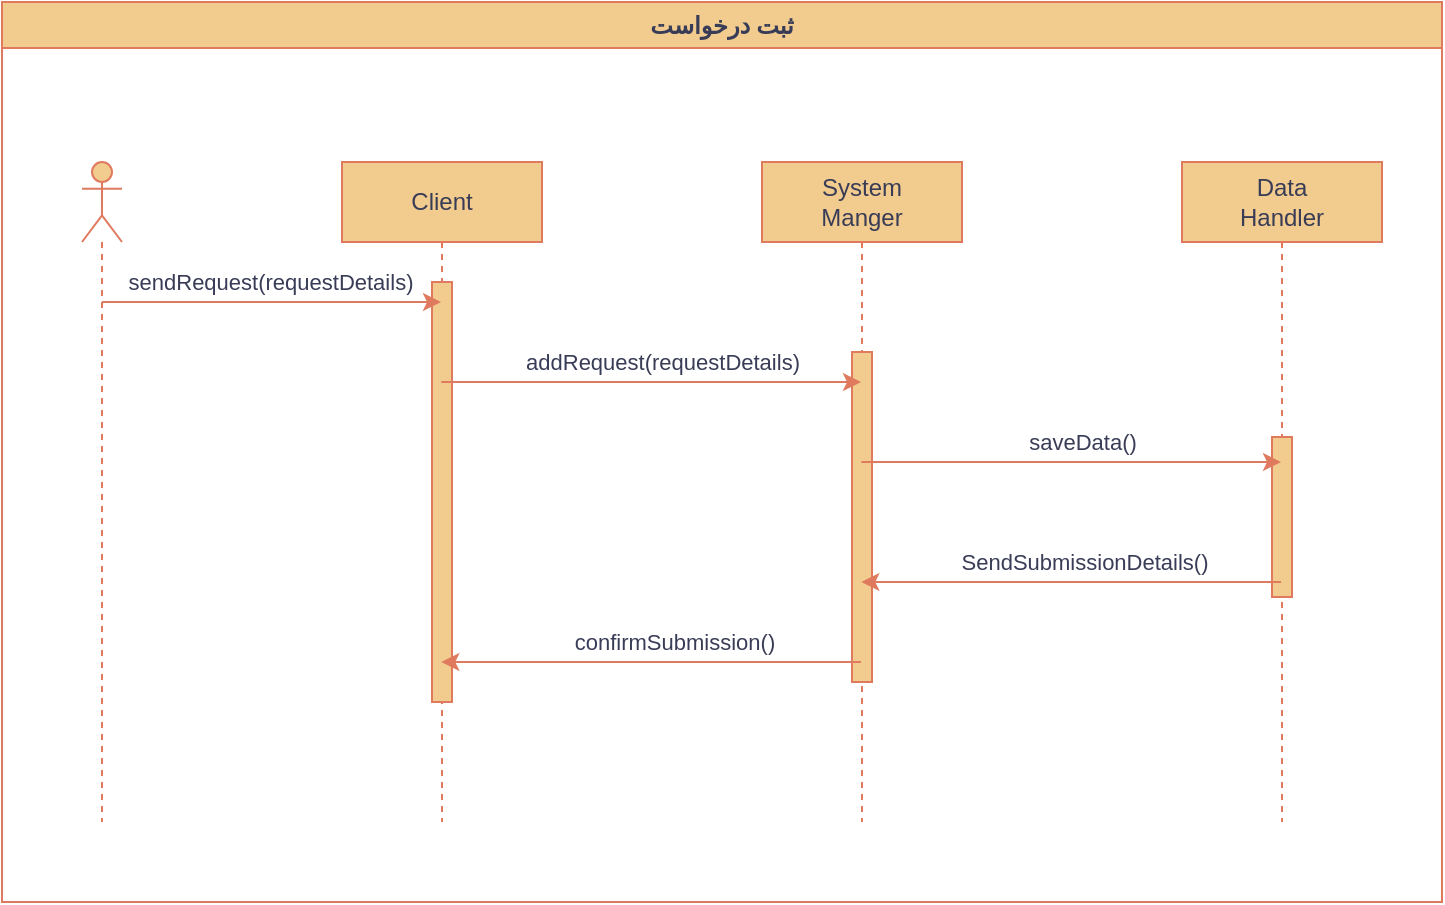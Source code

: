 <mxfile version="26.0.5" pages="3">
  <diagram name="Page-1" id="P5An86bhmq9kO7vAwXX3">
    <mxGraphModel dx="1221" dy="818" grid="1" gridSize="10" guides="1" tooltips="1" connect="1" arrows="1" fold="1" page="1" pageScale="1" pageWidth="850" pageHeight="1100" background="none" math="0" shadow="0" adaptiveColors="auto">
      <root>
        <mxCell id="0" />
        <mxCell id="1" parent="0" />
        <mxCell id="5TeGuhc-esVz1vt5C5Wg-3" value="Client" style="shape=umlLifeline;perimeter=lifelinePerimeter;whiteSpace=wrap;html=1;container=1;dropTarget=0;collapsible=0;recursiveResize=0;outlineConnect=0;portConstraint=eastwest;newEdgeStyle={&quot;edgeStyle&quot;:&quot;elbowEdgeStyle&quot;,&quot;elbow&quot;:&quot;vertical&quot;,&quot;curved&quot;:0,&quot;rounded&quot;:0};labelBackgroundColor=none;fillColor=#F2CC8F;strokeColor=#E07A5F;fontColor=#393C56;" vertex="1" parent="1">
          <mxGeometry x="230" y="240" width="100" height="330" as="geometry" />
        </mxCell>
        <mxCell id="5TeGuhc-esVz1vt5C5Wg-17" value="" style="html=1;points=[[0,0,0,0,5],[0,1,0,0,-5],[1,0,0,0,5],[1,1,0,0,-5]];perimeter=orthogonalPerimeter;outlineConnect=0;targetShapes=umlLifeline;portConstraint=eastwest;newEdgeStyle={&quot;curved&quot;:0,&quot;rounded&quot;:0};labelBackgroundColor=none;fillColor=#F2CC8F;strokeColor=#E07A5F;fontColor=#393C56;" vertex="1" parent="5TeGuhc-esVz1vt5C5Wg-3">
          <mxGeometry x="45" y="60" width="10" height="210" as="geometry" />
        </mxCell>
        <mxCell id="5TeGuhc-esVz1vt5C5Wg-4" value="" style="shape=umlLifeline;perimeter=lifelinePerimeter;whiteSpace=wrap;html=1;container=1;dropTarget=0;collapsible=0;recursiveResize=0;outlineConnect=0;portConstraint=eastwest;newEdgeStyle={&quot;curved&quot;:0,&quot;rounded&quot;:0};participant=umlActor;labelBackgroundColor=none;fillColor=#F2CC8F;strokeColor=#E07A5F;fontColor=#393C56;" vertex="1" parent="1">
          <mxGeometry x="100" y="240" width="20" height="330" as="geometry" />
        </mxCell>
        <mxCell id="5TeGuhc-esVz1vt5C5Wg-5" value="" style="endArrow=classic;html=1;rounded=0;labelBackgroundColor=none;fontColor=default;strokeColor=#E07A5F;" edge="1" parent="1" source="5TeGuhc-esVz1vt5C5Wg-4" target="5TeGuhc-esVz1vt5C5Wg-3">
          <mxGeometry width="50" height="50" relative="1" as="geometry">
            <mxPoint x="320" y="330" as="sourcePoint" />
            <mxPoint x="370" y="280" as="targetPoint" />
            <Array as="points">
              <mxPoint x="160" y="310" />
            </Array>
          </mxGeometry>
        </mxCell>
        <mxCell id="5TeGuhc-esVz1vt5C5Wg-6" value="sendRequest(requestDetails)" style="edgeLabel;html=1;align=center;verticalAlign=middle;resizable=0;points=[];labelBackgroundColor=none;fontColor=#393C56;" vertex="1" connectable="0" parent="5TeGuhc-esVz1vt5C5Wg-5">
          <mxGeometry x="0.243" relative="1" as="geometry">
            <mxPoint x="-22" y="-10" as="offset" />
          </mxGeometry>
        </mxCell>
        <mxCell id="5TeGuhc-esVz1vt5C5Wg-7" value="&lt;div&gt;System&lt;/div&gt;&lt;div&gt;Manger&lt;br&gt;&lt;/div&gt;" style="shape=umlLifeline;perimeter=lifelinePerimeter;whiteSpace=wrap;html=1;container=1;dropTarget=0;collapsible=0;recursiveResize=0;outlineConnect=0;portConstraint=eastwest;newEdgeStyle={&quot;edgeStyle&quot;:&quot;elbowEdgeStyle&quot;,&quot;elbow&quot;:&quot;vertical&quot;,&quot;curved&quot;:0,&quot;rounded&quot;:0};labelBackgroundColor=none;fillColor=#F2CC8F;strokeColor=#E07A5F;fontColor=#393C56;" vertex="1" parent="1">
          <mxGeometry x="440" y="240" width="100" height="330" as="geometry" />
        </mxCell>
        <mxCell id="5TeGuhc-esVz1vt5C5Wg-18" value="" style="html=1;points=[[0,0,0,0,5],[0,1,0,0,-5],[1,0,0,0,5],[1,1,0,0,-5]];perimeter=orthogonalPerimeter;outlineConnect=0;targetShapes=umlLifeline;portConstraint=eastwest;newEdgeStyle={&quot;curved&quot;:0,&quot;rounded&quot;:0};labelBackgroundColor=none;fillColor=#F2CC8F;strokeColor=#E07A5F;fontColor=#393C56;" vertex="1" parent="5TeGuhc-esVz1vt5C5Wg-7">
          <mxGeometry x="45" y="95" width="10" height="165" as="geometry" />
        </mxCell>
        <mxCell id="5TeGuhc-esVz1vt5C5Wg-8" value="" style="endArrow=classic;html=1;rounded=0;labelBackgroundColor=none;fontColor=default;strokeColor=#E07A5F;" edge="1" parent="1">
          <mxGeometry width="50" height="50" relative="1" as="geometry">
            <mxPoint x="279.667" y="350" as="sourcePoint" />
            <mxPoint x="489.5" y="350" as="targetPoint" />
          </mxGeometry>
        </mxCell>
        <mxCell id="5TeGuhc-esVz1vt5C5Wg-9" value="addRequest(requestDetails)" style="edgeLabel;html=1;align=center;verticalAlign=middle;resizable=0;points=[];labelBackgroundColor=none;fontColor=#393C56;" vertex="1" connectable="0" parent="5TeGuhc-esVz1vt5C5Wg-8">
          <mxGeometry x="-0.009" y="-4" relative="1" as="geometry">
            <mxPoint x="6" y="-14" as="offset" />
          </mxGeometry>
        </mxCell>
        <mxCell id="5TeGuhc-esVz1vt5C5Wg-10" value="&lt;div&gt;Data&lt;/div&gt;&lt;div&gt;Handler&lt;br&gt;&lt;/div&gt;" style="shape=umlLifeline;perimeter=lifelinePerimeter;whiteSpace=wrap;html=1;container=1;dropTarget=0;collapsible=0;recursiveResize=0;outlineConnect=0;portConstraint=eastwest;newEdgeStyle={&quot;edgeStyle&quot;:&quot;elbowEdgeStyle&quot;,&quot;elbow&quot;:&quot;vertical&quot;,&quot;curved&quot;:0,&quot;rounded&quot;:0};labelBackgroundColor=none;fillColor=#F2CC8F;strokeColor=#E07A5F;fontColor=#393C56;" vertex="1" parent="1">
          <mxGeometry x="650" y="240" width="100" height="330" as="geometry" />
        </mxCell>
        <mxCell id="5TeGuhc-esVz1vt5C5Wg-21" value="" style="html=1;points=[[0,0,0,0,5],[0,1,0,0,-5],[1,0,0,0,5],[1,1,0,0,-5]];perimeter=orthogonalPerimeter;outlineConnect=0;targetShapes=umlLifeline;portConstraint=eastwest;newEdgeStyle={&quot;curved&quot;:0,&quot;rounded&quot;:0};labelBackgroundColor=none;fillColor=#F2CC8F;strokeColor=#E07A5F;fontColor=#393C56;" vertex="1" parent="5TeGuhc-esVz1vt5C5Wg-10">
          <mxGeometry x="45" y="137.5" width="10" height="80" as="geometry" />
        </mxCell>
        <mxCell id="5TeGuhc-esVz1vt5C5Wg-12" value="" style="endArrow=classic;html=1;rounded=0;labelBackgroundColor=none;fontColor=default;strokeColor=#E07A5F;" edge="1" parent="1">
          <mxGeometry width="50" height="50" relative="1" as="geometry">
            <mxPoint x="489.667" y="390" as="sourcePoint" />
            <mxPoint x="699.5" y="390" as="targetPoint" />
          </mxGeometry>
        </mxCell>
        <mxCell id="5TeGuhc-esVz1vt5C5Wg-13" value="saveData()" style="edgeLabel;html=1;align=center;verticalAlign=middle;resizable=0;points=[];labelBackgroundColor=none;fontColor=#393C56;" vertex="1" connectable="0" parent="5TeGuhc-esVz1vt5C5Wg-12">
          <mxGeometry x="-0.35" relative="1" as="geometry">
            <mxPoint x="42" y="-10" as="offset" />
          </mxGeometry>
        </mxCell>
        <mxCell id="5TeGuhc-esVz1vt5C5Wg-15" value="" style="endArrow=classic;html=1;rounded=0;labelBackgroundColor=none;fontColor=default;strokeColor=#E07A5F;" edge="1" parent="1">
          <mxGeometry width="50" height="50" relative="1" as="geometry">
            <mxPoint x="489.5" y="490" as="sourcePoint" />
            <mxPoint x="279.667" y="490" as="targetPoint" />
          </mxGeometry>
        </mxCell>
        <mxCell id="5TeGuhc-esVz1vt5C5Wg-16" value="confirmSubmission()" style="edgeLabel;html=1;align=center;verticalAlign=middle;resizable=0;points=[];labelBackgroundColor=none;fontColor=#393C56;" vertex="1" connectable="0" parent="5TeGuhc-esVz1vt5C5Wg-15">
          <mxGeometry x="-0.102" y="2" relative="1" as="geometry">
            <mxPoint y="-12" as="offset" />
          </mxGeometry>
        </mxCell>
        <mxCell id="5TeGuhc-esVz1vt5C5Wg-19" value="" style="endArrow=classic;html=1;rounded=0;labelBackgroundColor=none;fontColor=default;strokeColor=#E07A5F;" edge="1" parent="1">
          <mxGeometry width="50" height="50" relative="1" as="geometry">
            <mxPoint x="699.5" y="450" as="sourcePoint" />
            <mxPoint x="489.667" y="450" as="targetPoint" />
          </mxGeometry>
        </mxCell>
        <mxCell id="5TeGuhc-esVz1vt5C5Wg-20" value="SendSubmissionDetails()" style="edgeLabel;html=1;align=center;verticalAlign=middle;resizable=0;points=[];labelBackgroundColor=none;fontColor=#393C56;" vertex="1" connectable="0" parent="5TeGuhc-esVz1vt5C5Wg-19">
          <mxGeometry x="-0.095" y="3" relative="1" as="geometry">
            <mxPoint x="-4" y="-13" as="offset" />
          </mxGeometry>
        </mxCell>
        <mxCell id="5TeGuhc-esVz1vt5C5Wg-22" value="&lt;font data-font-src=&quot;https://fonts.googleapis.com/css?family=Vazirmatn&quot; face=&quot;Vazirmatn&quot;&gt;ثبت درخواست&lt;br&gt;&lt;/font&gt;" style="swimlane;whiteSpace=wrap;html=1;labelBackgroundColor=none;fillColor=#F2CC8F;strokeColor=#E07A5F;fontColor=#393C56;" vertex="1" parent="1">
          <mxGeometry x="60" y="160" width="720" height="450" as="geometry" />
        </mxCell>
      </root>
    </mxGraphModel>
  </diagram>
  <diagram id="CgJptpYGcHcfAVrDYGNF" name="Page-2">
    <mxGraphModel dx="3597" dy="2450" grid="1" gridSize="10" guides="1" tooltips="1" connect="1" arrows="1" fold="1" page="1" pageScale="1" pageWidth="850" pageHeight="1100" math="0" shadow="0">
      <root>
        <mxCell id="0" />
        <mxCell id="1" parent="0" />
        <mxCell id="Ik3z233nA-b7LlfOSzA3-1" value="Client" style="shape=umlLifeline;perimeter=lifelinePerimeter;whiteSpace=wrap;html=1;container=1;dropTarget=0;collapsible=0;recursiveResize=0;outlineConnect=0;portConstraint=eastwest;newEdgeStyle={&quot;edgeStyle&quot;:&quot;elbowEdgeStyle&quot;,&quot;elbow&quot;:&quot;vertical&quot;,&quot;curved&quot;:0,&quot;rounded&quot;:0};labelBackgroundColor=none;fillColor=#F2CC8F;strokeColor=#E07A5F;fontColor=#393C56;" vertex="1" parent="1">
          <mxGeometry x="560" y="250" width="100" height="330" as="geometry" />
        </mxCell>
        <mxCell id="U7vcVs04AaiKsD-blch1-15" value="" style="html=1;points=[[0,0,0,0,5],[0,1,0,0,-5],[1,0,0,0,5],[1,1,0,0,-5]];perimeter=orthogonalPerimeter;outlineConnect=0;targetShapes=umlLifeline;portConstraint=eastwest;newEdgeStyle={&quot;curved&quot;:0,&quot;rounded&quot;:0};strokeColor=#E07A5F;fontColor=#393C56;fillColor=#F2CC8F;" vertex="1" parent="Ik3z233nA-b7LlfOSzA3-1">
          <mxGeometry x="45" y="60" width="10" height="260" as="geometry" />
        </mxCell>
        <mxCell id="Ik3z233nA-b7LlfOSzA3-3" value="" style="shape=umlLifeline;perimeter=lifelinePerimeter;whiteSpace=wrap;html=1;container=1;dropTarget=0;collapsible=0;recursiveResize=0;outlineConnect=0;portConstraint=eastwest;newEdgeStyle={&quot;curved&quot;:0,&quot;rounded&quot;:0};participant=umlActor;labelBackgroundColor=none;fillColor=#F2CC8F;strokeColor=#E07A5F;fontColor=#393C56;" vertex="1" parent="1">
          <mxGeometry x="430" y="250" width="20" height="330" as="geometry" />
        </mxCell>
        <mxCell id="Ik3z233nA-b7LlfOSzA3-6" value="&lt;div&gt;System&lt;/div&gt;&lt;div&gt;Manger&lt;br&gt;&lt;/div&gt;" style="shape=umlLifeline;perimeter=lifelinePerimeter;whiteSpace=wrap;html=1;container=1;dropTarget=0;collapsible=0;recursiveResize=0;outlineConnect=0;portConstraint=eastwest;newEdgeStyle={&quot;edgeStyle&quot;:&quot;elbowEdgeStyle&quot;,&quot;elbow&quot;:&quot;vertical&quot;,&quot;curved&quot;:0,&quot;rounded&quot;:0};labelBackgroundColor=none;fillColor=#F2CC8F;strokeColor=#E07A5F;fontColor=#393C56;" vertex="1" parent="1">
          <mxGeometry x="770" y="250" width="100" height="330" as="geometry" />
        </mxCell>
        <mxCell id="U7vcVs04AaiKsD-blch1-16" value="" style="html=1;points=[[0,0,0,0,5],[0,1,0,0,-5],[1,0,0,0,5],[1,1,0,0,-5]];perimeter=orthogonalPerimeter;outlineConnect=0;targetShapes=umlLifeline;portConstraint=eastwest;newEdgeStyle={&quot;curved&quot;:0,&quot;rounded&quot;:0};strokeColor=#E07A5F;fontColor=#393C56;fillColor=#F2CC8F;" vertex="1" parent="Ik3z233nA-b7LlfOSzA3-6">
          <mxGeometry x="45" y="100" width="10" height="220" as="geometry" />
        </mxCell>
        <mxCell id="Ik3z233nA-b7LlfOSzA3-10" value="&lt;div&gt;Data&lt;/div&gt;&lt;div&gt;Handler&lt;br&gt;&lt;/div&gt;" style="shape=umlLifeline;perimeter=lifelinePerimeter;whiteSpace=wrap;html=1;container=1;dropTarget=0;collapsible=0;recursiveResize=0;outlineConnect=0;portConstraint=eastwest;newEdgeStyle={&quot;edgeStyle&quot;:&quot;elbowEdgeStyle&quot;,&quot;elbow&quot;:&quot;vertical&quot;,&quot;curved&quot;:0,&quot;rounded&quot;:0};labelBackgroundColor=none;fillColor=#F2CC8F;strokeColor=#E07A5F;fontColor=#393C56;" vertex="1" parent="1">
          <mxGeometry x="980" y="250" width="100" height="330" as="geometry" />
        </mxCell>
        <mxCell id="U7vcVs04AaiKsD-blch1-17" value="" style="html=1;points=[[0,0,0,0,5],[0,1,0,0,-5],[1,0,0,0,5],[1,1,0,0,-5]];perimeter=orthogonalPerimeter;outlineConnect=0;targetShapes=umlLifeline;portConstraint=eastwest;newEdgeStyle={&quot;curved&quot;:0,&quot;rounded&quot;:0};strokeColor=#E07A5F;fontColor=#393C56;fillColor=#F2CC8F;" vertex="1" parent="Ik3z233nA-b7LlfOSzA3-10">
          <mxGeometry x="45" y="150" width="10" height="70" as="geometry" />
        </mxCell>
        <mxCell id="Ik3z233nA-b7LlfOSzA3-18" value="&lt;font face=&quot;Vazirmatn&quot;&gt;امتیاز و نظردادن به عملکرد درخواست&lt;/font&gt;" style="swimlane;whiteSpace=wrap;html=1;labelBackgroundColor=none;fillColor=#F2CC8F;strokeColor=#E07A5F;fontColor=#393C56;" vertex="1" parent="1">
          <mxGeometry x="390" y="170" width="920" height="450" as="geometry" />
        </mxCell>
        <mxCell id="Ik3z233nA-b7LlfOSzA3-19" value="Manager" style="shape=umlLifeline;perimeter=lifelinePerimeter;whiteSpace=wrap;html=1;container=1;dropTarget=0;collapsible=0;recursiveResize=0;outlineConnect=0;portConstraint=eastwest;newEdgeStyle={&quot;edgeStyle&quot;:&quot;elbowEdgeStyle&quot;,&quot;elbow&quot;:&quot;vertical&quot;,&quot;curved&quot;:0,&quot;rounded&quot;:0};labelBackgroundColor=none;fillColor=#F2CC8F;strokeColor=#E07A5F;fontColor=#393C56;" vertex="1" parent="Ik3z233nA-b7LlfOSzA3-18">
          <mxGeometry x="800" y="80" width="100" height="330" as="geometry" />
        </mxCell>
        <mxCell id="U7vcVs04AaiKsD-blch1-19" value="" style="html=1;points=[[0,0,0,0,5],[0,1,0,0,-5],[1,0,0,0,5],[1,1,0,0,-5]];perimeter=orthogonalPerimeter;outlineConnect=0;targetShapes=umlLifeline;portConstraint=eastwest;newEdgeStyle={&quot;curved&quot;:0,&quot;rounded&quot;:0};strokeColor=#E07A5F;fontColor=#393C56;fillColor=#F2CC8F;" vertex="1" parent="Ik3z233nA-b7LlfOSzA3-19">
          <mxGeometry x="45" y="220" width="10" height="80" as="geometry" />
        </mxCell>
        <mxCell id="U7vcVs04AaiKsD-blch1-3" value="" style="endArrow=classic;html=1;rounded=0;strokeColor=#E07A5F;fontColor=#393C56;fillColor=#F2CC8F;" edge="1" parent="Ik3z233nA-b7LlfOSzA3-18" source="Ik3z233nA-b7LlfOSzA3-6" target="Ik3z233nA-b7LlfOSzA3-10">
          <mxGeometry width="50" height="50" relative="1" as="geometry">
            <mxPoint x="580" y="190" as="sourcePoint" />
            <mxPoint x="630" y="140" as="targetPoint" />
          </mxGeometry>
        </mxCell>
        <mxCell id="U7vcVs04AaiKsD-blch1-4" value="saveData()" style="edgeLabel;html=1;align=center;verticalAlign=middle;resizable=0;points=[];strokeColor=#E07A5F;fontColor=#393C56;fillColor=#F2CC8F;" vertex="1" connectable="0" parent="U7vcVs04AaiKsD-blch1-3">
          <mxGeometry x="0.386" y="3" relative="1" as="geometry">
            <mxPoint x="-45" y="-12" as="offset" />
          </mxGeometry>
        </mxCell>
        <mxCell id="U7vcVs04AaiKsD-blch1-7" value="" style="endArrow=classic;html=1;rounded=0;strokeColor=#E07A5F;fontColor=#393C56;fillColor=#F2CC8F;" edge="1" parent="Ik3z233nA-b7LlfOSzA3-18">
          <mxGeometry width="50" height="50" relative="1" as="geometry">
            <mxPoint x="429.667" y="320" as="sourcePoint" />
            <mxPoint x="849.5" y="320" as="targetPoint" />
          </mxGeometry>
        </mxCell>
        <mxCell id="U7vcVs04AaiKsD-blch1-8" value="notifyFeedback(requestID, feedbackDetails)" style="edgeLabel;html=1;align=center;verticalAlign=middle;resizable=0;points=[];strokeColor=#E07A5F;fontColor=#393C56;fillColor=#F2CC8F;" vertex="1" connectable="0" parent="U7vcVs04AaiKsD-blch1-7">
          <mxGeometry x="0.369" y="-1" relative="1" as="geometry">
            <mxPoint x="-87" y="9" as="offset" />
          </mxGeometry>
        </mxCell>
        <mxCell id="U7vcVs04AaiKsD-blch1-11" value="" style="endArrow=classic;html=1;rounded=0;strokeColor=#E07A5F;fontColor=#393C56;fillColor=#F2CC8F;" edge="1" parent="Ik3z233nA-b7LlfOSzA3-18">
          <mxGeometry width="50" height="50" relative="1" as="geometry">
            <mxPoint x="849.5" y="360" as="sourcePoint" />
            <mxPoint x="429.667" y="360" as="targetPoint" />
          </mxGeometry>
        </mxCell>
        <mxCell id="U7vcVs04AaiKsD-blch1-12" value="acknowledgeFeedback()" style="edgeLabel;html=1;align=center;verticalAlign=middle;resizable=0;points=[];strokeColor=#E07A5F;fontColor=#393C56;fillColor=#F2CC8F;" vertex="1" connectable="0" parent="U7vcVs04AaiKsD-blch1-11">
          <mxGeometry x="-0.611" y="1" relative="1" as="geometry">
            <mxPoint x="-198" y="9" as="offset" />
          </mxGeometry>
        </mxCell>
        <mxCell id="1baYMyNBDGH_gd1cWEgZ-1" value="" style="endArrow=classic;html=1;rounded=0;strokeColor=#E07A5F;fontColor=#393C56;fillColor=#F2CC8F;" edge="1" parent="1" source="Ik3z233nA-b7LlfOSzA3-3" target="Ik3z233nA-b7LlfOSzA3-1">
          <mxGeometry width="50" height="50" relative="1" as="geometry">
            <mxPoint x="790" y="310" as="sourcePoint" />
            <mxPoint x="840" y="260" as="targetPoint" />
            <Array as="points">
              <mxPoint x="530" y="330" />
            </Array>
          </mxGeometry>
        </mxCell>
        <mxCell id="1baYMyNBDGH_gd1cWEgZ-2" value="sendRespond(requestID, rating, feedbackText)" style="edgeLabel;html=1;align=center;verticalAlign=middle;resizable=0;points=[];strokeColor=#E07A5F;fontColor=#393C56;fillColor=#F2CC8F;" vertex="1" connectable="0" parent="1baYMyNBDGH_gd1cWEgZ-1">
          <mxGeometry x="0.309" y="1" relative="1" as="geometry">
            <mxPoint x="-21" y="21" as="offset" />
          </mxGeometry>
        </mxCell>
        <mxCell id="U7vcVs04AaiKsD-blch1-1" value="" style="endArrow=classic;html=1;rounded=0;strokeColor=#E07A5F;fontColor=#393C56;fillColor=#F2CC8F;" edge="1" parent="1" source="Ik3z233nA-b7LlfOSzA3-1" target="Ik3z233nA-b7LlfOSzA3-6">
          <mxGeometry width="50" height="50" relative="1" as="geometry">
            <mxPoint x="730" y="360" as="sourcePoint" />
            <mxPoint x="780" y="310" as="targetPoint" />
            <Array as="points">
              <mxPoint x="690" y="370" />
            </Array>
          </mxGeometry>
        </mxCell>
        <mxCell id="U7vcVs04AaiKsD-blch1-2" value="updateRequest(requestID, feedbackDetails)" style="edgeLabel;html=1;align=center;verticalAlign=middle;resizable=0;points=[];strokeColor=#E07A5F;fontColor=#393C56;fillColor=#F2CC8F;" vertex="1" connectable="0" parent="U7vcVs04AaiKsD-blch1-1">
          <mxGeometry x="0.044" relative="1" as="geometry">
            <mxPoint y="20" as="offset" />
          </mxGeometry>
        </mxCell>
        <mxCell id="U7vcVs04AaiKsD-blch1-5" value="" style="endArrow=classic;html=1;rounded=0;strokeColor=#E07A5F;fontColor=#393C56;fillColor=#F2CC8F;" edge="1" parent="1" source="Ik3z233nA-b7LlfOSzA3-10" target="Ik3z233nA-b7LlfOSzA3-6">
          <mxGeometry width="50" height="50" relative="1" as="geometry">
            <mxPoint x="950" y="210" as="sourcePoint" />
            <mxPoint x="1000" y="160" as="targetPoint" />
            <Array as="points">
              <mxPoint x="920" y="450" />
            </Array>
          </mxGeometry>
        </mxCell>
        <mxCell id="U7vcVs04AaiKsD-blch1-6" value="confirmSubmission()" style="edgeLabel;html=1;align=center;verticalAlign=middle;resizable=0;points=[];strokeColor=#E07A5F;fontColor=#393C56;fillColor=#F2CC8F;" vertex="1" connectable="0" parent="U7vcVs04AaiKsD-blch1-5">
          <mxGeometry x="-0.126" relative="1" as="geometry">
            <mxPoint x="-8" y="-10" as="offset" />
          </mxGeometry>
        </mxCell>
        <mxCell id="U7vcVs04AaiKsD-blch1-13" value="" style="endArrow=classic;html=1;rounded=0;strokeColor=#E07A5F;fontColor=#393C56;fillColor=#F2CC8F;" edge="1" parent="1" source="Ik3z233nA-b7LlfOSzA3-6" target="Ik3z233nA-b7LlfOSzA3-1">
          <mxGeometry width="50" height="50" relative="1" as="geometry">
            <mxPoint x="890" y="340" as="sourcePoint" />
            <mxPoint x="940" y="290" as="targetPoint" />
            <Array as="points">
              <mxPoint x="710" y="560" />
            </Array>
          </mxGeometry>
        </mxCell>
        <mxCell id="U7vcVs04AaiKsD-blch1-14" value="confirmFeedbackUpdate()" style="edgeLabel;html=1;align=center;verticalAlign=middle;resizable=0;points=[];strokeColor=#E07A5F;fontColor=#393C56;fillColor=#F2CC8F;" vertex="1" connectable="0" parent="U7vcVs04AaiKsD-blch1-13">
          <mxGeometry x="-0.357" y="-1" relative="1" as="geometry">
            <mxPoint x="-22" y="-9" as="offset" />
          </mxGeometry>
        </mxCell>
      </root>
    </mxGraphModel>
  </diagram>
  <diagram id="QJXihTTvTfe4P7bZgrKf" name="Page-3">
    <mxGraphModel dx="2158" dy="1470" grid="1" gridSize="10" guides="1" tooltips="1" connect="1" arrows="1" fold="1" page="1" pageScale="1" pageWidth="850" pageHeight="1100" math="0" shadow="0">
      <root>
        <mxCell id="0" />
        <mxCell id="1" parent="0" />
        <mxCell id="44zXDO8Drx6OMzfm2gsY-1" value="&lt;div&gt;System&lt;/div&gt;&lt;div&gt;Manager&lt;br&gt;&lt;/div&gt;" style="shape=umlLifeline;perimeter=lifelinePerimeter;whiteSpace=wrap;html=1;container=1;dropTarget=0;collapsible=0;recursiveResize=0;outlineConnect=0;portConstraint=eastwest;newEdgeStyle={&quot;edgeStyle&quot;:&quot;elbowEdgeStyle&quot;,&quot;elbow&quot;:&quot;vertical&quot;,&quot;curved&quot;:0,&quot;rounded&quot;:0};labelBackgroundColor=none;fillColor=#F2CC8F;strokeColor=#E07A5F;fontColor=#393C56;" vertex="1" parent="1">
          <mxGeometry x="340" y="140" width="100" height="330" as="geometry" />
        </mxCell>
        <mxCell id="jnT09mWjpSllmfHxPQbR-4" value="" style="html=1;points=[[0,0,0,0,5],[0,1,0,0,-5],[1,0,0,0,5],[1,1,0,0,-5]];perimeter=orthogonalPerimeter;outlineConnect=0;targetShapes=umlLifeline;portConstraint=eastwest;newEdgeStyle={&quot;curved&quot;:0,&quot;rounded&quot;:0};strokeColor=#E07A5F;fontColor=#393C56;fillColor=#F2CC8F;" vertex="1" parent="44zXDO8Drx6OMzfm2gsY-1">
          <mxGeometry x="45" y="80" width="10" height="190" as="geometry" />
        </mxCell>
        <mxCell id="44zXDO8Drx6OMzfm2gsY-3" value="Driver" style="shape=umlLifeline;perimeter=lifelinePerimeter;whiteSpace=wrap;html=1;container=1;dropTarget=0;collapsible=0;recursiveResize=0;outlineConnect=0;portConstraint=eastwest;newEdgeStyle={&quot;curved&quot;:0,&quot;rounded&quot;:0};participant=umlActor;labelBackgroundColor=none;fillColor=#F2CC8F;strokeColor=#E07A5F;fontColor=#393C56;size=40;" vertex="1" parent="1">
          <mxGeometry x="210" y="140" width="20" height="330" as="geometry" />
        </mxCell>
        <mxCell id="44zXDO8Drx6OMzfm2gsY-4" value="&lt;div&gt;Data&lt;/div&gt;&lt;div&gt;Handler&lt;br&gt;&lt;/div&gt;" style="shape=umlLifeline;perimeter=lifelinePerimeter;whiteSpace=wrap;html=1;container=1;dropTarget=0;collapsible=0;recursiveResize=0;outlineConnect=0;portConstraint=eastwest;newEdgeStyle={&quot;edgeStyle&quot;:&quot;elbowEdgeStyle&quot;,&quot;elbow&quot;:&quot;vertical&quot;,&quot;curved&quot;:0,&quot;rounded&quot;:0};labelBackgroundColor=none;fillColor=#F2CC8F;strokeColor=#E07A5F;fontColor=#393C56;" vertex="1" parent="1">
          <mxGeometry x="550" y="140" width="100" height="330" as="geometry" />
        </mxCell>
        <mxCell id="jnT09mWjpSllmfHxPQbR-5" value="" style="html=1;points=[[0,0,0,0,5],[0,1,0,0,-5],[1,0,0,0,5],[1,1,0,0,-5]];perimeter=orthogonalPerimeter;outlineConnect=0;targetShapes=umlLifeline;portConstraint=eastwest;newEdgeStyle={&quot;curved&quot;:0,&quot;rounded&quot;:0};strokeColor=#E07A5F;fontColor=#393C56;fillColor=#F2CC8F;" vertex="1" parent="44zXDO8Drx6OMzfm2gsY-4">
          <mxGeometry x="45" y="190" width="10" height="50" as="geometry" />
        </mxCell>
        <mxCell id="44zXDO8Drx6OMzfm2gsY-8" value="&lt;font face=&quot;Vazirmatn&quot;&gt;امتیاز و نظردادن به عملکرد درخواست&lt;/font&gt;" style="swimlane;whiteSpace=wrap;html=1;labelBackgroundColor=none;fillColor=#F2CC8F;strokeColor=#E07A5F;fontColor=#393C56;" vertex="1" parent="1">
          <mxGeometry x="170" y="60" width="510" height="450" as="geometry" />
        </mxCell>
        <mxCell id="44zXDO8Drx6OMzfm2gsY-25" value="" style="endArrow=classic;html=1;rounded=0;strokeColor=#E07A5F;fontColor=#393C56;fillColor=#F2CC8F;" edge="1" parent="44zXDO8Drx6OMzfm2gsY-8">
          <mxGeometry width="50" height="50" relative="1" as="geometry">
            <mxPoint x="49.786" y="170.0" as="sourcePoint" />
            <mxPoint x="220" y="170" as="targetPoint" />
          </mxGeometry>
        </mxCell>
        <mxCell id="44zXDO8Drx6OMzfm2gsY-26" value="acceptRequest(requestID)" style="text;html=1;align=center;verticalAlign=middle;resizable=0;points=[];autosize=1;strokeColor=none;fillColor=none;fontColor=#393C56;" vertex="1" parent="44zXDO8Drx6OMzfm2gsY-8">
          <mxGeometry x="50" y="140" width="160" height="30" as="geometry" />
        </mxCell>
        <mxCell id="44zXDO8Drx6OMzfm2gsY-28" value="" style="endArrow=classic;html=1;rounded=0;strokeColor=#E07A5F;fontColor=#393C56;fillColor=#F2CC8F;" edge="1" parent="44zXDO8Drx6OMzfm2gsY-8">
          <mxGeometry width="50" height="50" relative="1" as="geometry">
            <mxPoint x="219.996" y="200.0" as="sourcePoint" />
            <mxPoint x="219.996" y="220.0" as="targetPoint" />
            <Array as="points">
              <mxPoint x="280" y="200" />
              <mxPoint x="280" y="210" />
              <mxPoint x="280" y="220" />
            </Array>
          </mxGeometry>
        </mxCell>
        <mxCell id="44zXDO8Drx6OMzfm2gsY-29" value="findRequest(requestID)" style="edgeLabel;html=1;align=center;verticalAlign=middle;resizable=0;points=[];strokeColor=#E07A5F;fontColor=#393C56;fillColor=#F2CC8F;" vertex="1" connectable="0" parent="44zXDO8Drx6OMzfm2gsY-28">
          <mxGeometry x="0.475" y="-1" relative="1" as="geometry">
            <mxPoint x="54" y="-9" as="offset" />
          </mxGeometry>
        </mxCell>
        <mxCell id="jnT09mWjpSllmfHxPQbR-3" value="" style="html=1;points=[[0,0,0,0,5],[0,1,0,0,-5],[1,0,0,0,5],[1,1,0,0,-5]];perimeter=orthogonalPerimeter;outlineConnect=0;targetShapes=umlLifeline;portConstraint=eastwest;newEdgeStyle={&quot;curved&quot;:0,&quot;rounded&quot;:0};strokeColor=#E07A5F;fontColor=#393C56;fillColor=#F2CC8F;" vertex="1" parent="44zXDO8Drx6OMzfm2gsY-8">
          <mxGeometry x="45" y="160" width="10" height="190" as="geometry" />
        </mxCell>
        <mxCell id="44zXDO8Drx6OMzfm2gsY-31" value="" style="endArrow=classic;html=1;rounded=0;strokeColor=#E07A5F;fontColor=#393C56;fillColor=#F2CC8F;elbow=horizontal;" edge="1" parent="1" source="44zXDO8Drx6OMzfm2gsY-1" target="44zXDO8Drx6OMzfm2gsY-1">
          <mxGeometry width="50" height="50" relative="1" as="geometry">
            <mxPoint x="460" y="330" as="sourcePoint" />
            <mxPoint x="510" y="280" as="targetPoint" />
            <Array as="points">
              <mxPoint x="450" y="310" />
            </Array>
          </mxGeometry>
        </mxCell>
        <mxCell id="44zXDO8Drx6OMzfm2gsY-32" value="updateRequestStatus(requestID, &quot;Accepted&quot;)" style="edgeLabel;html=1;align=center;verticalAlign=middle;resizable=0;points=[];strokeColor=#E07A5F;fontColor=#393C56;fillColor=#F2CC8F;" vertex="1" connectable="0" parent="44zXDO8Drx6OMzfm2gsY-31">
          <mxGeometry x="0.482" y="-3" relative="1" as="geometry">
            <mxPoint x="84" y="-7" as="offset" />
          </mxGeometry>
        </mxCell>
        <mxCell id="44zXDO8Drx6OMzfm2gsY-33" value="" style="endArrow=classic;html=1;rounded=0;strokeColor=#E07A5F;fontColor=#393C56;fillColor=#F2CC8F;" edge="1" parent="1" source="44zXDO8Drx6OMzfm2gsY-1" target="44zXDO8Drx6OMzfm2gsY-4">
          <mxGeometry width="50" height="50" relative="1" as="geometry">
            <mxPoint x="460" y="330" as="sourcePoint" />
            <mxPoint x="510" y="280" as="targetPoint" />
            <Array as="points">
              <mxPoint x="500" y="340" />
            </Array>
          </mxGeometry>
        </mxCell>
        <mxCell id="44zXDO8Drx6OMzfm2gsY-34" value="saveData(request)" style="edgeLabel;html=1;align=center;verticalAlign=middle;resizable=0;points=[];strokeColor=#E07A5F;fontColor=#393C56;fillColor=#F2CC8F;" vertex="1" connectable="0" parent="44zXDO8Drx6OMzfm2gsY-33">
          <mxGeometry x="0.219" y="-2" relative="1" as="geometry">
            <mxPoint x="-28" y="-12" as="offset" />
          </mxGeometry>
        </mxCell>
        <mxCell id="44zXDO8Drx6OMzfm2gsY-35" value="" style="endArrow=classic;html=1;rounded=0;strokeColor=#E07A5F;fontColor=#393C56;fillColor=#F2CC8F;" edge="1" parent="1" source="44zXDO8Drx6OMzfm2gsY-4" target="44zXDO8Drx6OMzfm2gsY-1">
          <mxGeometry width="50" height="50" relative="1" as="geometry">
            <mxPoint x="460" y="330" as="sourcePoint" />
            <mxPoint x="510" y="280" as="targetPoint" />
            <Array as="points">
              <mxPoint x="490" y="370" />
            </Array>
          </mxGeometry>
        </mxCell>
        <mxCell id="44zXDO8Drx6OMzfm2gsY-36" value="confirmSubmission()" style="edgeLabel;html=1;align=center;verticalAlign=middle;resizable=0;points=[];strokeColor=#E07A5F;fontColor=#393C56;fillColor=#F2CC8F;" vertex="1" connectable="0" parent="44zXDO8Drx6OMzfm2gsY-35">
          <mxGeometry x="-0.13" y="-1" relative="1" as="geometry">
            <mxPoint x="-18" y="-9" as="offset" />
          </mxGeometry>
        </mxCell>
        <mxCell id="jnT09mWjpSllmfHxPQbR-1" value="" style="endArrow=classic;html=1;rounded=0;strokeColor=#E07A5F;fontColor=#393C56;fillColor=#F2CC8F;" edge="1" parent="1" source="44zXDO8Drx6OMzfm2gsY-1" target="44zXDO8Drx6OMzfm2gsY-3">
          <mxGeometry width="50" height="50" relative="1" as="geometry">
            <mxPoint x="460" y="330" as="sourcePoint" />
            <mxPoint x="510" y="280" as="targetPoint" />
            <Array as="points">
              <mxPoint x="290" y="400" />
            </Array>
          </mxGeometry>
        </mxCell>
        <mxCell id="jnT09mWjpSllmfHxPQbR-2" value="confirmAcceptance()" style="edgeLabel;html=1;align=center;verticalAlign=middle;resizable=0;points=[];strokeColor=#E07A5F;fontColor=#393C56;fillColor=#F2CC8F;" vertex="1" connectable="0" parent="jnT09mWjpSllmfHxPQbR-1">
          <mxGeometry x="-0.312" y="2" relative="1" as="geometry">
            <mxPoint x="-31" y="-12" as="offset" />
          </mxGeometry>
        </mxCell>
      </root>
    </mxGraphModel>
  </diagram>
</mxfile>

